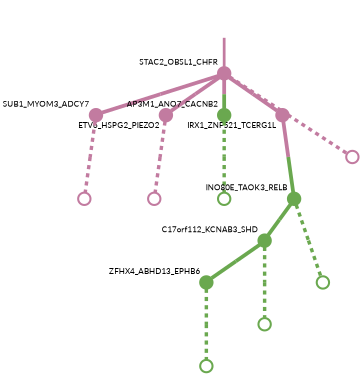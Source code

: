 strict digraph  {
graph[splines=false]; nodesep=0.7; rankdir=TB; ranksep=0.6; forcelabels=true; dpi=600; size=2.5;
0 [color="#c27ba0ff", fillcolor="#c27ba0ff", fixedsize=true, fontname=Lato, fontsize="12pt", height="0.25", label="", penwidth=3, shape=circle, style=filled, xlabel=STAC2_OBSL1_CHFR];
2 [color="#c27ba0ff", fillcolor="#c27ba0ff", fixedsize=true, fontname=Lato, fontsize="12pt", height="0.25", label="", penwidth=3, shape=circle, style=filled, xlabel=SUB1_MYOM3_ADCY7];
4 [color="#c27ba0ff", fillcolor="#c27ba0ff", fixedsize=true, fontname=Lato, fontsize="12pt", height="0.25", label="", penwidth=3, shape=circle, style=filled, xlabel=ETV6_HSPG2_PIEZO2];
6 [color="#6aa84fff", fillcolor="#6aa84fff", fixedsize=true, fontname=Lato, fontsize="12pt", height="0.25", label="", penwidth=3, shape=circle, style=filled, xlabel=AP3M1_ANO7_CACNB2];
7 [color="#c27ba0ff", fillcolor="#c27ba0ff", fixedsize=true, fontname=Lato, fontsize="12pt", height="0.25", label="", penwidth=3, shape=circle, style=filled, xlabel=IRX1_ZNF521_TCERG1L];
12 [color="#c27ba0ff", fillcolor="#c27ba0ff", fixedsize=true, fontname=Lato, fontsize="12pt", height="0.25", label="", penwidth=3, shape=circle, style=solid, xlabel=""];
1 [color="#6aa84fff", fillcolor="#6aa84fff", fixedsize=true, fontname=Lato, fontsize="12pt", height="0.25", label="", penwidth=3, shape=circle, style=filled, xlabel=INO80E_TAOK3_RELB];
5 [color="#6aa84fff", fillcolor="#6aa84fff", fixedsize=true, fontname=Lato, fontsize="12pt", height="0.25", label="", penwidth=3, shape=circle, style=filled, xlabel=C17orf112_KCNAB3_SHD];
8 [color="#6aa84fff", fillcolor="#6aa84fff", fixedsize=true, fontname=Lato, fontsize="12pt", height="0.25", label="", penwidth=3, shape=circle, style=solid, xlabel=""];
13 [color="#c27ba0ff", fillcolor="#c27ba0ff", fixedsize=true, fontname=Lato, fontsize="12pt", height="0.25", label="", penwidth=3, shape=circle, style=solid, xlabel=""];
3 [color="#6aa84fff", fillcolor="#6aa84fff", fixedsize=true, fontname=Lato, fontsize="12pt", height="0.25", label="", penwidth=3, shape=circle, style=filled, xlabel=ZFHX4_ABHD13_EPHB6];
9 [color="#6aa84fff", fillcolor="#6aa84fff", fixedsize=true, fontname=Lato, fontsize="12pt", height="0.25", label="", penwidth=3, shape=circle, style=solid, xlabel=""];
14 [color="#c27ba0ff", fillcolor="#c27ba0ff", fixedsize=true, fontname=Lato, fontsize="12pt", height="0.25", label="", penwidth=3, shape=circle, style=solid, xlabel=""];
10 [color="#6aa84fff", fillcolor="#6aa84fff", fixedsize=true, fontname=Lato, fontsize="12pt", height="0.25", label="", penwidth=3, shape=circle, style=solid, xlabel=""];
11 [color="#6aa84fff", fillcolor="#6aa84fff", fixedsize=true, fontname=Lato, fontsize="12pt", height="0.25", label="", penwidth=3, shape=circle, style=solid, xlabel=""];
normal [label="", penwidth=3, style=invis, xlabel=STAC2_OBSL1_CHFR];
0 -> 2  [arrowsize=0, color="#c27ba0ff;0.5:#c27ba0ff", minlen="1.8333332538604736", penwidth="5.5", style=solid];
0 -> 4  [arrowsize=0, color="#c27ba0ff;0.5:#c27ba0ff", minlen="1.3333332538604736", penwidth="5.5", style=solid];
0 -> 6  [arrowsize=0, color="#c27ba0ff;0.5:#6aa84fff", minlen="1.1666666269302368", penwidth="5.5", style=solid];
0 -> 7  [arrowsize=0, color="#c27ba0ff;0.5:#c27ba0ff", minlen="1.0", penwidth="5.5", style=solid];
0 -> 12  [arrowsize=0, color="#c27ba0ff;0.5:#c27ba0ff", minlen="2.0", penwidth=5, style=dashed];
2 -> 13  [arrowsize=0, color="#c27ba0ff;0.5:#c27ba0ff", minlen="2.0", penwidth=5, style=dashed];
4 -> 14  [arrowsize=0, color="#c27ba0ff;0.5:#c27ba0ff", minlen="2.0", penwidth=5, style=dashed];
6 -> 11  [arrowsize=0, color="#6aa84fff;0.5:#6aa84fff", minlen="2.0", penwidth=5, style=dashed];
7 -> 1  [arrowsize=0, color="#c27ba0ff;0.5:#6aa84fff", minlen="2.0", penwidth="5.5", style=solid];
1 -> 5  [arrowsize=0, color="#6aa84fff;0.5:#6aa84fff", minlen="1.1666666269302368", penwidth="5.5", style=solid];
1 -> 8  [arrowsize=0, color="#6aa84fff;0.5:#6aa84fff", minlen="2.0", penwidth=5, style=dashed];
5 -> 3  [arrowsize=0, color="#6aa84fff;0.5:#6aa84fff", minlen="1.3333332538604736", penwidth="5.5", style=solid];
5 -> 10  [arrowsize=0, color="#6aa84fff;0.5:#6aa84fff", minlen="2.0", penwidth=5, style=dashed];
3 -> 9  [arrowsize=0, color="#6aa84fff;0.5:#6aa84fff", minlen="2.0", penwidth=5, style=dashed];
normal -> 0  [arrowsize=0, color="#c27ba0ff", label="", penwidth=4, style=solid];
}
